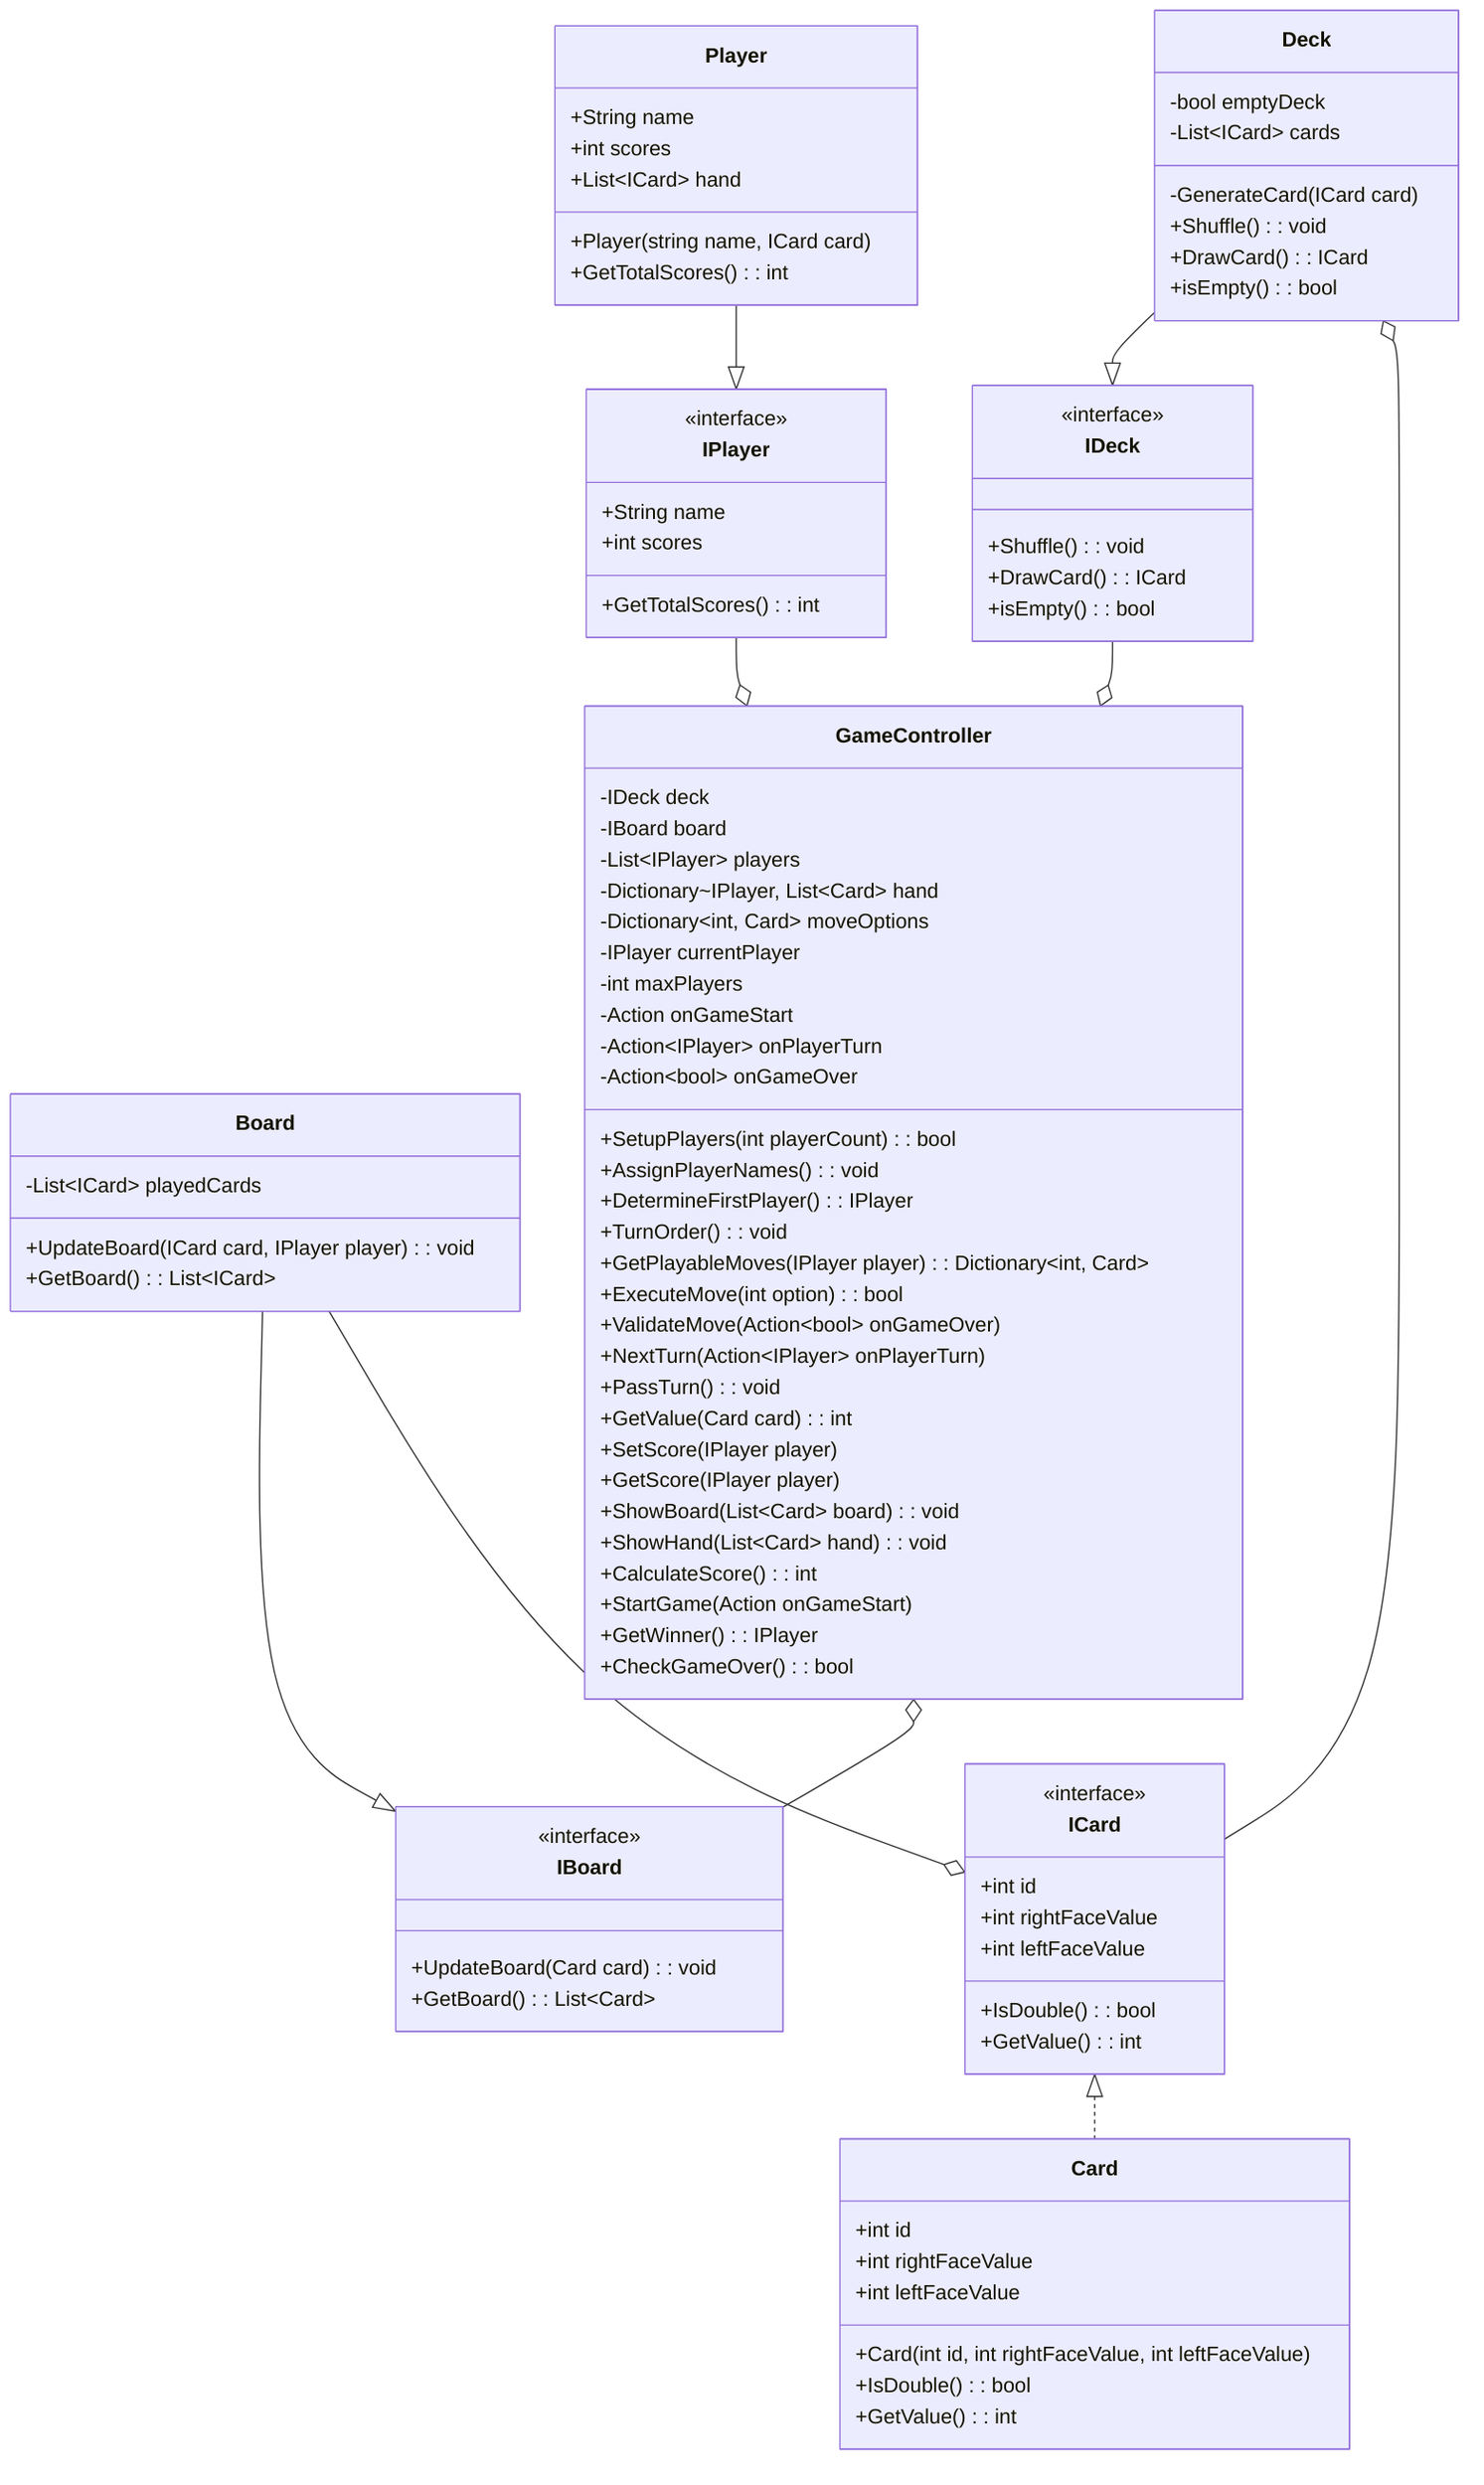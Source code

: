 classDiagram
class IPlayer{
    <<interface>>
    +String name
    +int scores
    +GetTotalScores() : int
}
class Player{
    +String name
    +int scores
    +List~ICard~ hand
    +Player(string name, ICard card)
    +GetTotalScores() : int
}
class ICard{
    <<interface>>
    +int id
    +int rightFaceValue
    +int leftFaceValue 
    +IsDouble() : bool
    +GetValue() : int
}
class IDeck{
    <<interface>>
    +Shuffle() : void
    +DrawCard() : ICard
    +isEmpty() : bool
}
class IBoard{
    <<interface>>
    +UpdateBoard(Card card) : void
    +GetBoard() : List~Card~
   
}
class Deck{
    -bool emptyDeck
    -GenerateCard(ICard card)
    -List~ICard~ cards
    +Shuffle() : void
    +DrawCard() : ICard
    +isEmpty() : bool
}
class Board{
    -List~ICard~ playedCards
    +UpdateBoard(ICard card, IPlayer player) : void
    +GetBoard() : List~ICard~
}
class Card{
    +int id
    +int rightFaceValue
    +int leftFaceValue   
    +Card(int id, int rightFaceValue, int leftFaceValue) 
    +IsDouble() : bool
    +GetValue() : int
}
class GameController{
    -IDeck deck
    -IBoard board
    -List~IPlayer~ players
    -Dictionary~IPlayer, List~Card~ hand
    -Dictionary~int, Card~ moveOptions
    -IPlayer currentPlayer
    -int maxPlayers
    -Action onGameStart
    -Action~IPlayer~ onPlayerTurn
    -Action~bool~ onGameOver
    +SetupPlayers(int playerCount) : bool
    +AssignPlayerNames() : void
    +DetermineFirstPlayer() : IPlayer
    +TurnOrder() : void
    +GetPlayableMoves(IPlayer player) : Dictionary~int, Card~
    +ExecuteMove(int option) : bool
    +ValidateMove(Action~bool~ onGameOver)
    +NextTurn(Action~IPlayer~ onPlayerTurn)
    +PassTurn() : void
    +GetValue(Card card) : int
    +SetScore(IPlayer player)
    +GetScore(IPlayer player)
    +ShowBoard(List~Card~ board) : void
    +ShowHand(List~Card~ hand) : void
    +CalculateScore() : int
    +StartGame(Action onGameStart)
    +GetWinner() : IPlayer
    +CheckGameOver() : bool
}
IPlayer --o GameController 
IDeck --o GameController
GameController o-- IBoard
Deck --|> IDeck 
Board --|> IBoard 
Player --|> IPlayer 
Deck o-- ICard
Board --o ICard
ICard <|.. Card